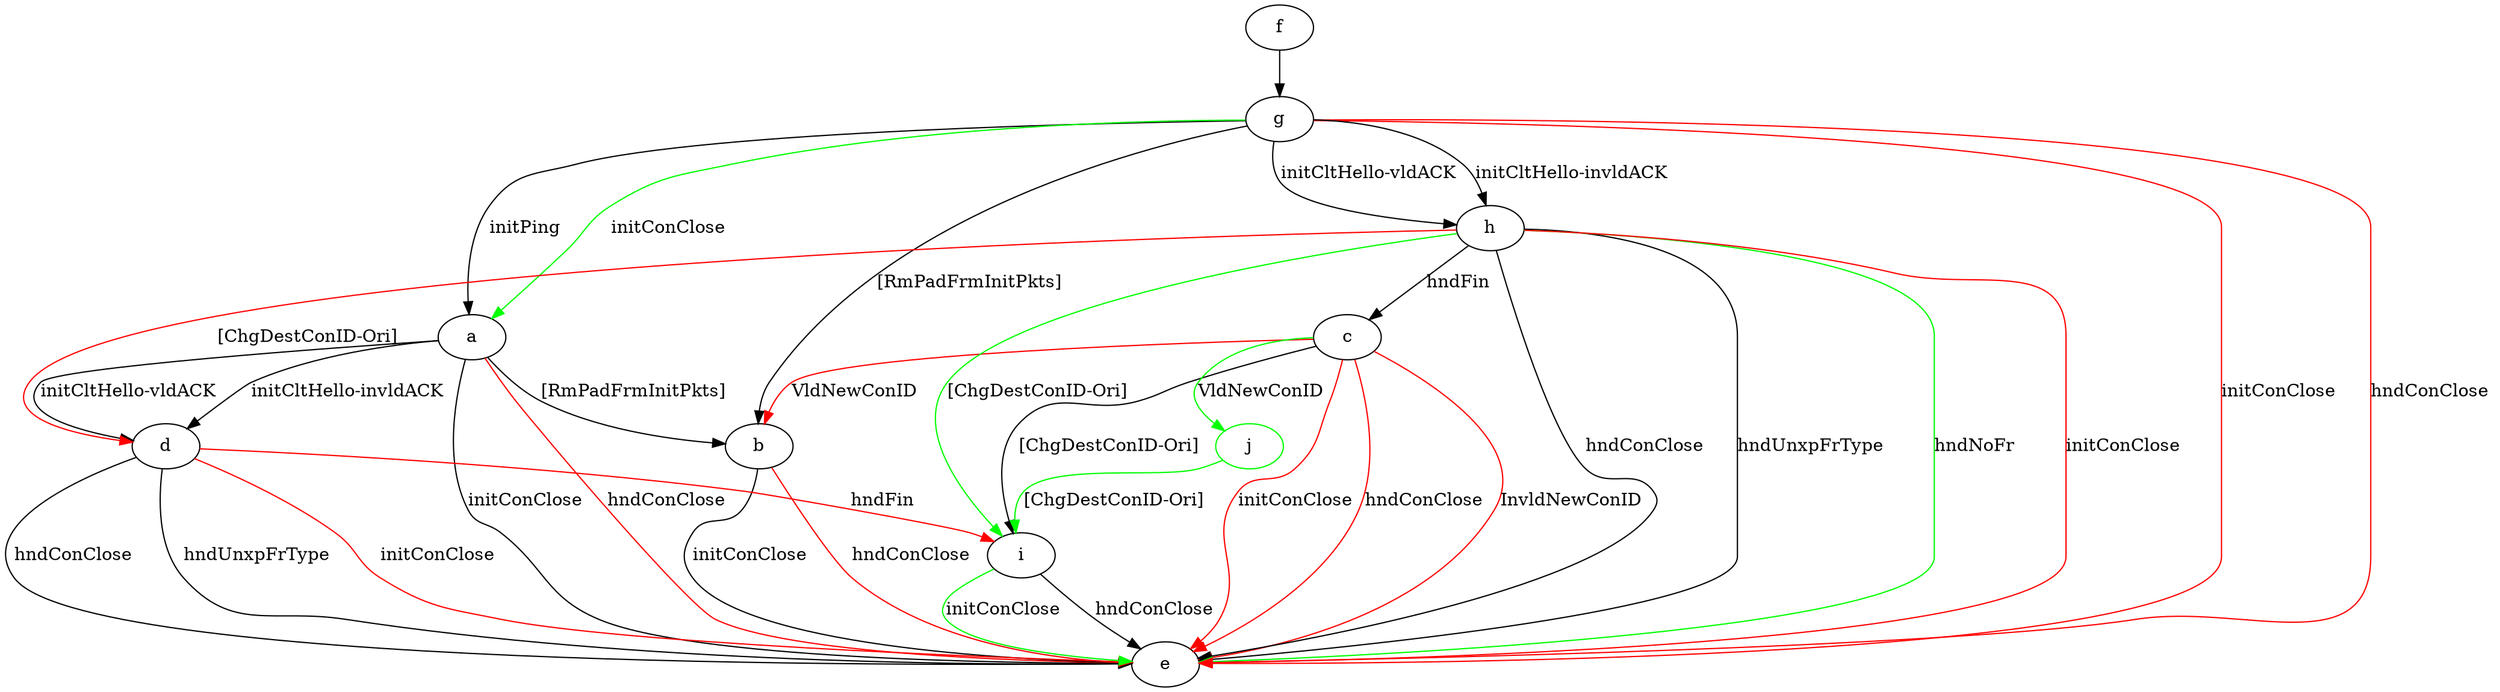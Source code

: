 digraph "" {
	a -> b	[key=0,
		label="[RmPadFrmInitPkts] "];
	a -> d	[key=0,
		label="initCltHello-vldACK "];
	a -> d	[key=1,
		label="initCltHello-invldACK "];
	a -> e	[key=0,
		label="initConClose "];
	a -> e	[key=1,
		color=red,
		label="hndConClose "];
	b -> e	[key=0,
		label="initConClose "];
	b -> e	[key=1,
		color=red,
		label="hndConClose "];
	c -> b	[key=0,
		color=red,
		label="VldNewConID "];
	c -> e	[key=0,
		color=red,
		label="initConClose "];
	c -> e	[key=1,
		color=red,
		label="hndConClose "];
	c -> e	[key=2,
		color=red,
		label="InvldNewConID "];
	c -> i	[key=0,
		label="[ChgDestConID-Ori] "];
	j	[color=green];
	c -> j	[key=0,
		color=green,
		label="VldNewConID "];
	d -> e	[key=0,
		label="hndConClose "];
	d -> e	[key=1,
		label="hndUnxpFrType "];
	d -> e	[key=2,
		color=red,
		label="initConClose "];
	d -> i	[key=0,
		color=red,
		label="hndFin "];
	f -> g	[key=0];
	g -> a	[key=0,
		label="initPing "];
	g -> a	[key=1,
		color=green,
		label="initConClose "];
	g -> b	[key=0,
		label="[RmPadFrmInitPkts] "];
	g -> e	[key=0,
		color=red,
		label="initConClose "];
	g -> e	[key=1,
		color=red,
		label="hndConClose "];
	g -> h	[key=0,
		label="initCltHello-vldACK "];
	g -> h	[key=1,
		label="initCltHello-invldACK "];
	h -> c	[key=0,
		label="hndFin "];
	h -> d	[key=0,
		color=red,
		label="[ChgDestConID-Ori] "];
	h -> e	[key=0,
		label="hndConClose "];
	h -> e	[key=1,
		label="hndUnxpFrType "];
	h -> e	[key=2,
		color=green,
		label="hndNoFr "];
	h -> e	[key=3,
		color=red,
		label="initConClose "];
	h -> i	[key=0,
		color=green,
		label="[ChgDestConID-Ori] "];
	i -> e	[key=0,
		label="hndConClose "];
	i -> e	[key=1,
		color=green,
		label="initConClose "];
	j -> i	[key=0,
		color=green,
		label="[ChgDestConID-Ori] "];
}
